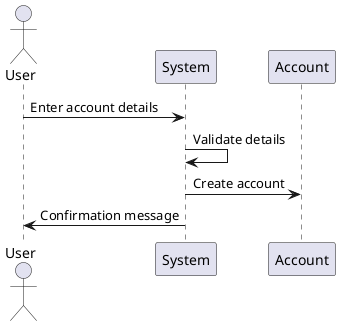 @startuml
actor User
participant System

User -> System: Enter account details
System -> System: Validate details
System -> Account: Create account
System -> User: Confirmation message
@enduml